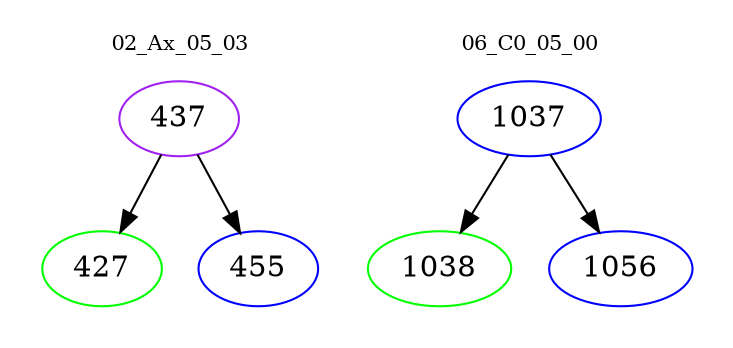 digraph{
subgraph cluster_0 {
color = white
label = "02_Ax_05_03";
fontsize=10;
T0_437 [label="437", color="purple"]
T0_437 -> T0_427 [color="black"]
T0_427 [label="427", color="green"]
T0_437 -> T0_455 [color="black"]
T0_455 [label="455", color="blue"]
}
subgraph cluster_1 {
color = white
label = "06_C0_05_00";
fontsize=10;
T1_1037 [label="1037", color="blue"]
T1_1037 -> T1_1038 [color="black"]
T1_1038 [label="1038", color="green"]
T1_1037 -> T1_1056 [color="black"]
T1_1056 [label="1056", color="blue"]
}
}
